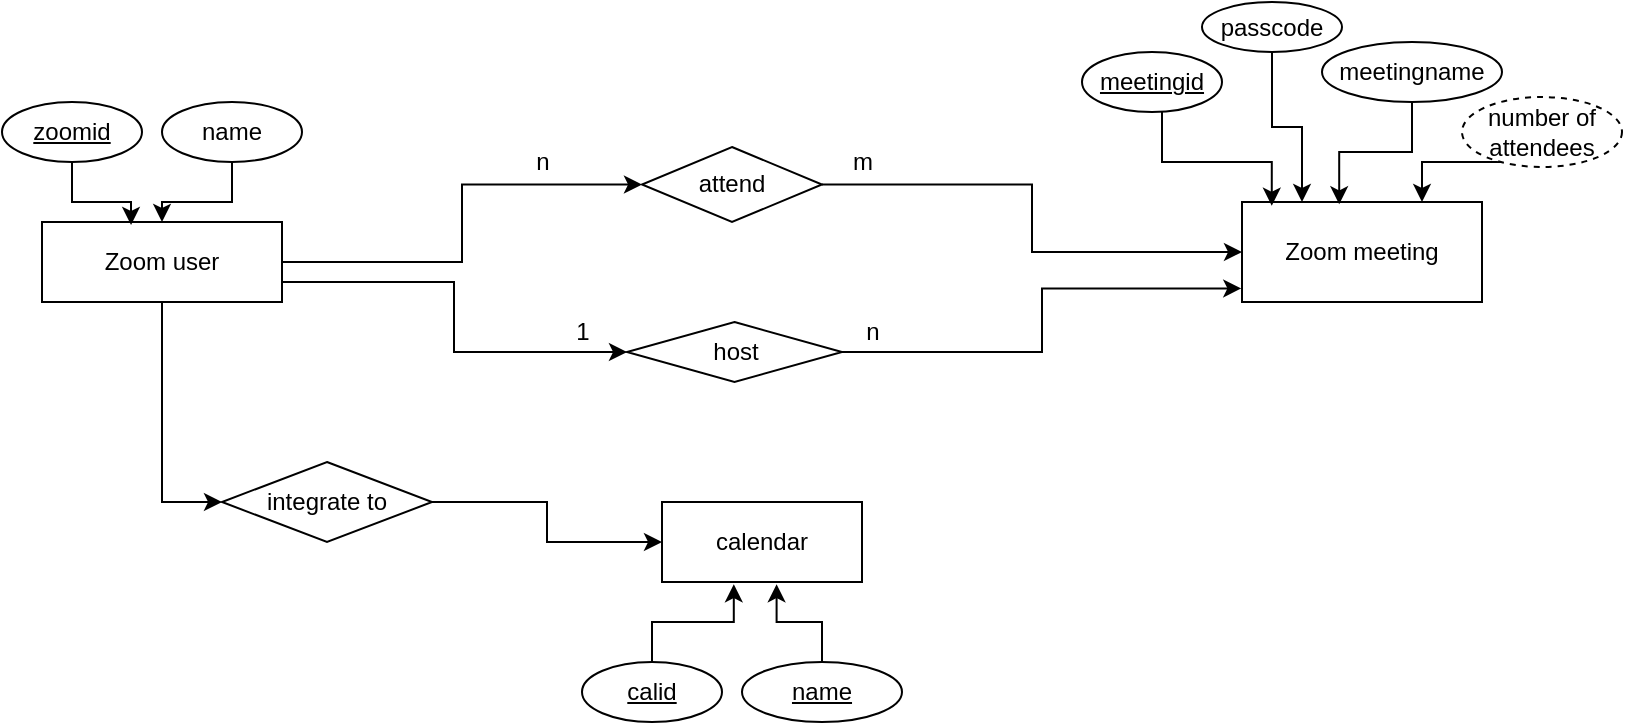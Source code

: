<mxfile version="20.4.0" type="github">
  <diagram id="R2lEEEUBdFMjLlhIrx00" name="Page-1">
    <mxGraphModel dx="981" dy="513" grid="1" gridSize="10" guides="1" tooltips="1" connect="1" arrows="1" fold="1" page="1" pageScale="1" pageWidth="850" pageHeight="1100" math="0" shadow="0" extFonts="Permanent Marker^https://fonts.googleapis.com/css?family=Permanent+Marker">
      <root>
        <mxCell id="0" />
        <mxCell id="1" parent="0" />
        <mxCell id="Ex-L4aGwFpbzaDfzThJW-44" style="edgeStyle=orthogonalEdgeStyle;rounded=0;orthogonalLoop=1;jettySize=auto;html=1;entryX=0;entryY=0.5;entryDx=0;entryDy=0;" edge="1" parent="1" source="Ex-L4aGwFpbzaDfzThJW-1" target="Ex-L4aGwFpbzaDfzThJW-43">
          <mxGeometry relative="1" as="geometry" />
        </mxCell>
        <mxCell id="Ex-L4aGwFpbzaDfzThJW-50" style="edgeStyle=orthogonalEdgeStyle;rounded=0;orthogonalLoop=1;jettySize=auto;html=1;entryX=0;entryY=0.5;entryDx=0;entryDy=0;" edge="1" parent="1" source="Ex-L4aGwFpbzaDfzThJW-1" target="Ex-L4aGwFpbzaDfzThJW-49">
          <mxGeometry relative="1" as="geometry">
            <Array as="points">
              <mxPoint x="246" y="290" />
              <mxPoint x="246" y="325" />
            </Array>
          </mxGeometry>
        </mxCell>
        <mxCell id="Ex-L4aGwFpbzaDfzThJW-65" style="edgeStyle=orthogonalEdgeStyle;rounded=0;orthogonalLoop=1;jettySize=auto;html=1;entryX=0;entryY=0.5;entryDx=0;entryDy=0;" edge="1" parent="1" source="Ex-L4aGwFpbzaDfzThJW-1" target="Ex-L4aGwFpbzaDfzThJW-64">
          <mxGeometry relative="1" as="geometry" />
        </mxCell>
        <mxCell id="Ex-L4aGwFpbzaDfzThJW-1" value="Zoom user" style="rounded=0;whiteSpace=wrap;html=1;" vertex="1" parent="1">
          <mxGeometry x="40" y="260" width="120" height="40" as="geometry" />
        </mxCell>
        <mxCell id="Ex-L4aGwFpbzaDfzThJW-11" style="edgeStyle=orthogonalEdgeStyle;rounded=0;orthogonalLoop=1;jettySize=auto;html=1;entryX=0.371;entryY=0.037;entryDx=0;entryDy=0;entryPerimeter=0;" edge="1" parent="1" source="Ex-L4aGwFpbzaDfzThJW-2" target="Ex-L4aGwFpbzaDfzThJW-1">
          <mxGeometry relative="1" as="geometry" />
        </mxCell>
        <mxCell id="Ex-L4aGwFpbzaDfzThJW-2" value="&lt;u&gt;zoomid&lt;br&gt;&lt;/u&gt;" style="ellipse;whiteSpace=wrap;html=1;" vertex="1" parent="1">
          <mxGeometry x="20" y="200" width="70" height="30" as="geometry" />
        </mxCell>
        <mxCell id="Ex-L4aGwFpbzaDfzThJW-12" style="edgeStyle=orthogonalEdgeStyle;rounded=0;orthogonalLoop=1;jettySize=auto;html=1;" edge="1" parent="1" source="Ex-L4aGwFpbzaDfzThJW-9" target="Ex-L4aGwFpbzaDfzThJW-1">
          <mxGeometry relative="1" as="geometry" />
        </mxCell>
        <mxCell id="Ex-L4aGwFpbzaDfzThJW-9" value="name" style="ellipse;whiteSpace=wrap;html=1;" vertex="1" parent="1">
          <mxGeometry x="100" y="200" width="70" height="30" as="geometry" />
        </mxCell>
        <mxCell id="Ex-L4aGwFpbzaDfzThJW-13" value="Zoom meeting" style="rounded=0;whiteSpace=wrap;html=1;" vertex="1" parent="1">
          <mxGeometry x="640" y="250" width="120" height="50" as="geometry" />
        </mxCell>
        <mxCell id="Ex-L4aGwFpbzaDfzThJW-29" style="edgeStyle=orthogonalEdgeStyle;rounded=0;orthogonalLoop=1;jettySize=auto;html=1;entryX=0.124;entryY=0.037;entryDx=0;entryDy=0;entryPerimeter=0;" edge="1" parent="1" source="Ex-L4aGwFpbzaDfzThJW-14" target="Ex-L4aGwFpbzaDfzThJW-13">
          <mxGeometry relative="1" as="geometry">
            <Array as="points">
              <mxPoint x="600" y="230" />
              <mxPoint x="655" y="230" />
            </Array>
          </mxGeometry>
        </mxCell>
        <mxCell id="Ex-L4aGwFpbzaDfzThJW-14" value="&lt;u&gt;meetingid&lt;/u&gt;" style="ellipse;whiteSpace=wrap;html=1;" vertex="1" parent="1">
          <mxGeometry x="560" y="175" width="70" height="30" as="geometry" />
        </mxCell>
        <mxCell id="Ex-L4aGwFpbzaDfzThJW-30" style="edgeStyle=orthogonalEdgeStyle;rounded=0;orthogonalLoop=1;jettySize=auto;html=1;entryX=0.25;entryY=0;entryDx=0;entryDy=0;" edge="1" parent="1" source="Ex-L4aGwFpbzaDfzThJW-15" target="Ex-L4aGwFpbzaDfzThJW-13">
          <mxGeometry relative="1" as="geometry" />
        </mxCell>
        <mxCell id="Ex-L4aGwFpbzaDfzThJW-15" value="passcode" style="ellipse;whiteSpace=wrap;html=1;" vertex="1" parent="1">
          <mxGeometry x="620" y="150" width="70" height="25" as="geometry" />
        </mxCell>
        <mxCell id="Ex-L4aGwFpbzaDfzThJW-31" style="edgeStyle=orthogonalEdgeStyle;rounded=0;orthogonalLoop=1;jettySize=auto;html=1;entryX=0.405;entryY=0.023;entryDx=0;entryDy=0;entryPerimeter=0;" edge="1" parent="1" source="Ex-L4aGwFpbzaDfzThJW-16" target="Ex-L4aGwFpbzaDfzThJW-13">
          <mxGeometry relative="1" as="geometry" />
        </mxCell>
        <mxCell id="Ex-L4aGwFpbzaDfzThJW-16" value="meetingname" style="ellipse;whiteSpace=wrap;html=1;" vertex="1" parent="1">
          <mxGeometry x="680" y="170" width="90" height="30" as="geometry" />
        </mxCell>
        <mxCell id="Ex-L4aGwFpbzaDfzThJW-42" style="edgeStyle=orthogonalEdgeStyle;rounded=0;orthogonalLoop=1;jettySize=auto;html=1;entryX=0.75;entryY=0;entryDx=0;entryDy=0;" edge="1" parent="1" source="Ex-L4aGwFpbzaDfzThJW-34" target="Ex-L4aGwFpbzaDfzThJW-13">
          <mxGeometry relative="1" as="geometry">
            <Array as="points">
              <mxPoint x="730" y="230" />
            </Array>
          </mxGeometry>
        </mxCell>
        <mxCell id="Ex-L4aGwFpbzaDfzThJW-34" value="number of attendees" style="ellipse;whiteSpace=wrap;html=1;align=center;dashed=1;" vertex="1" parent="1">
          <mxGeometry x="750" y="197.5" width="80" height="35" as="geometry" />
        </mxCell>
        <mxCell id="Ex-L4aGwFpbzaDfzThJW-45" style="edgeStyle=orthogonalEdgeStyle;rounded=0;orthogonalLoop=1;jettySize=auto;html=1;entryX=0;entryY=0.5;entryDx=0;entryDy=0;" edge="1" parent="1" source="Ex-L4aGwFpbzaDfzThJW-43" target="Ex-L4aGwFpbzaDfzThJW-13">
          <mxGeometry relative="1" as="geometry" />
        </mxCell>
        <mxCell id="Ex-L4aGwFpbzaDfzThJW-43" value="attend" style="shape=rhombus;perimeter=rhombusPerimeter;whiteSpace=wrap;html=1;align=center;" vertex="1" parent="1">
          <mxGeometry x="340" y="222.5" width="90" height="37.5" as="geometry" />
        </mxCell>
        <mxCell id="Ex-L4aGwFpbzaDfzThJW-46" value="n" style="text;html=1;align=center;verticalAlign=middle;resizable=0;points=[];autosize=1;strokeColor=none;fillColor=none;" vertex="1" parent="1">
          <mxGeometry x="275" y="215" width="30" height="30" as="geometry" />
        </mxCell>
        <mxCell id="Ex-L4aGwFpbzaDfzThJW-47" value="m" style="text;html=1;align=center;verticalAlign=middle;resizable=0;points=[];autosize=1;strokeColor=none;fillColor=none;" vertex="1" parent="1">
          <mxGeometry x="435" y="215" width="30" height="30" as="geometry" />
        </mxCell>
        <mxCell id="Ex-L4aGwFpbzaDfzThJW-51" style="edgeStyle=orthogonalEdgeStyle;rounded=0;orthogonalLoop=1;jettySize=auto;html=1;entryX=-0.003;entryY=0.864;entryDx=0;entryDy=0;entryPerimeter=0;" edge="1" parent="1" source="Ex-L4aGwFpbzaDfzThJW-49" target="Ex-L4aGwFpbzaDfzThJW-13">
          <mxGeometry relative="1" as="geometry" />
        </mxCell>
        <mxCell id="Ex-L4aGwFpbzaDfzThJW-49" value="host" style="shape=rhombus;perimeter=rhombusPerimeter;whiteSpace=wrap;html=1;align=center;" vertex="1" parent="1">
          <mxGeometry x="332.5" y="310" width="107.5" height="30" as="geometry" />
        </mxCell>
        <mxCell id="Ex-L4aGwFpbzaDfzThJW-52" value="1" style="text;html=1;align=center;verticalAlign=middle;resizable=0;points=[];autosize=1;strokeColor=none;fillColor=none;" vertex="1" parent="1">
          <mxGeometry x="295" y="300" width="30" height="30" as="geometry" />
        </mxCell>
        <mxCell id="Ex-L4aGwFpbzaDfzThJW-53" value="n" style="text;html=1;align=center;verticalAlign=middle;resizable=0;points=[];autosize=1;strokeColor=none;fillColor=none;" vertex="1" parent="1">
          <mxGeometry x="440" y="300" width="30" height="30" as="geometry" />
        </mxCell>
        <mxCell id="Ex-L4aGwFpbzaDfzThJW-54" value="calendar" style="whiteSpace=wrap;html=1;align=center;" vertex="1" parent="1">
          <mxGeometry x="350" y="400" width="100" height="40" as="geometry" />
        </mxCell>
        <mxCell id="Ex-L4aGwFpbzaDfzThJW-61" style="edgeStyle=orthogonalEdgeStyle;rounded=0;orthogonalLoop=1;jettySize=auto;html=1;entryX=0.359;entryY=1.028;entryDx=0;entryDy=0;entryPerimeter=0;" edge="1" parent="1" source="Ex-L4aGwFpbzaDfzThJW-58" target="Ex-L4aGwFpbzaDfzThJW-54">
          <mxGeometry relative="1" as="geometry" />
        </mxCell>
        <mxCell id="Ex-L4aGwFpbzaDfzThJW-58" value="calid" style="ellipse;whiteSpace=wrap;html=1;align=center;fontStyle=4;" vertex="1" parent="1">
          <mxGeometry x="310" y="480" width="70" height="30" as="geometry" />
        </mxCell>
        <mxCell id="Ex-L4aGwFpbzaDfzThJW-62" style="edgeStyle=orthogonalEdgeStyle;rounded=0;orthogonalLoop=1;jettySize=auto;html=1;entryX=0.573;entryY=1.028;entryDx=0;entryDy=0;entryPerimeter=0;" edge="1" parent="1" source="Ex-L4aGwFpbzaDfzThJW-60" target="Ex-L4aGwFpbzaDfzThJW-54">
          <mxGeometry relative="1" as="geometry" />
        </mxCell>
        <mxCell id="Ex-L4aGwFpbzaDfzThJW-60" value="name" style="ellipse;whiteSpace=wrap;html=1;align=center;fontStyle=4;" vertex="1" parent="1">
          <mxGeometry x="390" y="480" width="80" height="30" as="geometry" />
        </mxCell>
        <mxCell id="Ex-L4aGwFpbzaDfzThJW-66" style="edgeStyle=orthogonalEdgeStyle;rounded=0;orthogonalLoop=1;jettySize=auto;html=1;entryX=0;entryY=0.5;entryDx=0;entryDy=0;" edge="1" parent="1" source="Ex-L4aGwFpbzaDfzThJW-64" target="Ex-L4aGwFpbzaDfzThJW-54">
          <mxGeometry relative="1" as="geometry" />
        </mxCell>
        <mxCell id="Ex-L4aGwFpbzaDfzThJW-64" value="integrate to" style="shape=rhombus;perimeter=rhombusPerimeter;whiteSpace=wrap;html=1;align=center;" vertex="1" parent="1">
          <mxGeometry x="130" y="380" width="105" height="40" as="geometry" />
        </mxCell>
      </root>
    </mxGraphModel>
  </diagram>
</mxfile>
